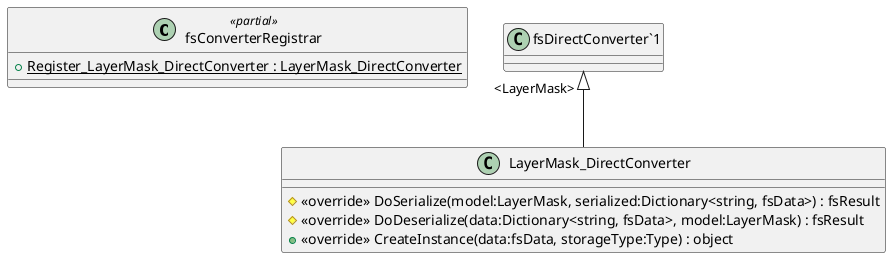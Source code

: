 @startuml
class fsConverterRegistrar <<partial>> {
    + {static} Register_LayerMask_DirectConverter : LayerMask_DirectConverter
}
class LayerMask_DirectConverter {
    # <<override>> DoSerialize(model:LayerMask, serialized:Dictionary<string, fsData>) : fsResult
    # <<override>> DoDeserialize(data:Dictionary<string, fsData>, model:LayerMask) : fsResult
    + <<override>> CreateInstance(data:fsData, storageType:Type) : object
}
"fsDirectConverter`1" "<LayerMask>" <|-- LayerMask_DirectConverter
@enduml
